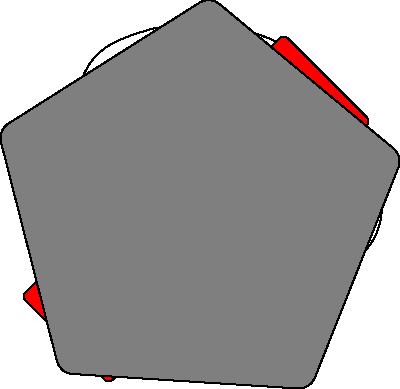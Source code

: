 pair get_point(pair c, real r, real theta){return c + (r*cos(theta), r*sin(theta));}

// =================================================
//                  Rounded Box
// =================================================
path rounded_box(pair z1, pair z2, real r){
    pair zc = 0.5 * (z1 + z2);
    path a1 = arc((z2.x - r, z2.y - r), (z2.x, z2.y - r), (z2.x-r, z2.y));
    path a2 = arc((z1.x + r, z2.y - r), (z1.x + r, z2.y), (z1.x, z2.y - r));
    path a3 = arc((z1.x + r, z1.y + r), (z1.x, z1.y + r), (z1.x + r, z1.y));
    path a4 = arc((z2.x - r, z1.y + r), (z2.x - r, z1.y), (z2.x, z1.y + r));
    return a1 -- a2 -- a3 -- a4 -- cycle;
}


// =================================================
//                  Ellipse
// =================================================
path ellipse_path(
	pair C = (0.0, 0.0),
  	real eqrad = 1.0,
  	real asp_ratio = 2.0,
  	real theta = pi * 0.0
){
    return rotate(degrees(theta), C)*ellipse(C, eqrad * sqrt(asp_ratio), eqrad / sqrt(asp_ratio));
}

// =================================================
//                  n-Regular Polygon
// =================================================
path n_regular_polygon(
    int n,  // num_sides
    real a=10.0,  // side_len
  	pair cent=(0.0, 0.0),  // centre of polygon
    real theta = 0.25,  // angle of the first tip w.r.t x-axis
    real rc=2.0  // corner_radius
){
    real alpha = pi/n;
    real max_rc = a * cos(alpha) / (2.0 * sin(alpha));  // inscribed circle radius
    real h = (a/(2.0*sin(alpha))) - (rc/cos(alpha));
    pair C1 = get_point(cent, h, theta);  // centre of first tip fillet 
    pair P1 = get_point(C1, rc, theta);
    pair P2 = get_point(C1, rc, theta + alpha);
    pair C2 = get_point(cent, h, theta + 2.0*alpha);  // centre of second tip fillet 
    pair P3 = get_point(C2, rc, theta + alpha);
    pair P4 = get_point(C2, rc, theta + 2.0 * alpha);
    path first_side = arc(C1, P1, P2, CCW) -- arc(C2, P3, P4, CCW);
  	path n_reg_poly = first_side;
    for (int i=1; i < n; ++i){n_reg_poly = n_reg_poly -- rotate((360/n)*i, cent)*first_side;    }
    return n_reg_poly -- cycle;
}
path n_regular_polygon(
    int n,  // num_sides
    real eqrad,  // equivalent radius
    real crr,  // corner_radius_ratio
  	pair cent=(0.0, 0.0),  // centre of polygon
    real theta = 0.25  // angle of the first tip w.r.t x-axis
){
    real alpha = pi/n;
    real k = crr * crr * (1.0 - (alpha/tan(alpha)));
    real side_len = eqrad * sqrt((4.0*alpha*tan(alpha))/(1.0-k));
    real corner_radius = (side_len * crr) / (2.0 * tan(alpha));
    return n_regular_polygon(n, side_len, cent, theta, corner_radius);
}


// =================================================
//                  Rounded rectangle
// =================================================
//
// With known semi-major axis, semi-minor axis and corner-radius values
path rounded_rectangle(
    real a=2.0, real b=1.0,
	pair cent = (0.0, 0.0),
    real rc=0.1,
    real theta = pi*0.25
){
    path q1 = ((a, 0.0) -- arc((a-rc, b-rc), (a, b-rc), (a-rc, b)) -- (0, b));
  	path q2 = reflect((0.0, 0.0), (0.0, b)) * q1;  	
  	path q3 = reflect((0.0, 0.0), (a, 0.0)) * q2;  
  	path q4 = reflect((0.0, 0.0), (a, 0.0)) * q1;  
  	path rect_path = q1--reverse(q2)--q3--reverse(q4)--cycle;
  	return shift(cent)*rotate(degrees(theta))*rect_path;
}

path rounded_rectangle(
    real eqrad, real asp_ratio, real crr,
    pair cent=(0.0, 0.0),
    real theta = 0.0
){
    real k = 4.0/pi;
    real smnx = eqrad / (sqrt((k*asp_ratio) - (crr * crr * (k-1.0))));
    return rounded_rectangle(asp_ratio*smnx, smnx, cent, smnx * crr, theta);
}


path c_shape(
	real ri, real ro, real incl_angle,
  	pair cent = (0.0, 0.0),
  	real theta = pi * 0.0
){
  	real rm = 0.5 * (ri + ro), t = 0.5 * (ro - ri);
	pair c1 = get_point(cent, rm, 0.0);
  	pair c2 = get_point(cent, rm, incl_angle);
  	return rotate(degrees(theta), cent)*(
    	arc(c1, t, -180, 0.0, CCW) 
      --arc(cent, ro, 0.0, degrees(incl_angle), CCW)
      --arc(c2, t, degrees(incl_angle), degrees(incl_angle) + 180.0, CCW)
      --arc(cent, ri, degrees(incl_angle), 0.0, CW)
      --cycle
    );
}

draw(c_shape(1.0, 3.0, 90));


size(200.0);
filldraw(rounded_rectangle(3, 1), red);


size(200.0);
filldraw(n_regular_polygon(5, 3.0, 0.1), grey, black);